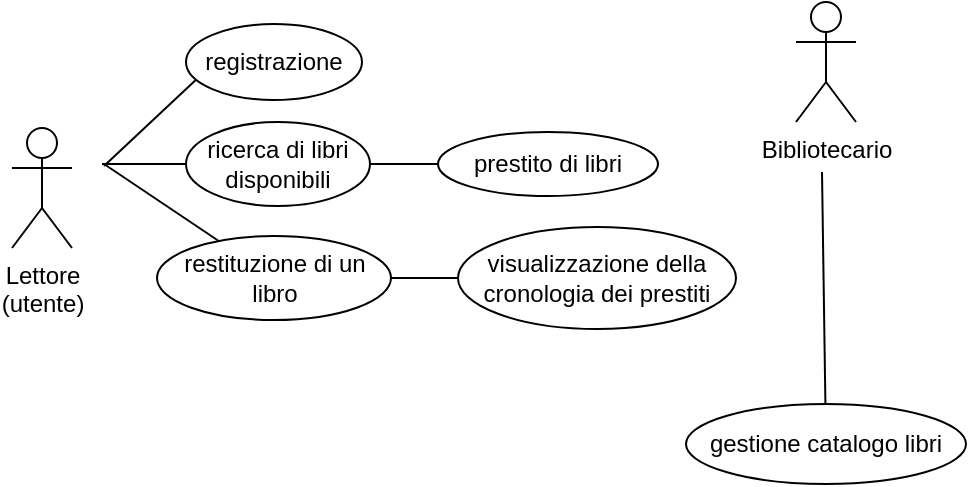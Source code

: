<mxfile version="26.1.1">
  <diagram name="Page-1" id="4zOrk3SysmSLn5G8nSdS">
    <mxGraphModel dx="1614" dy="1652" grid="0" gridSize="10" guides="1" tooltips="1" connect="1" arrows="1" fold="1" page="0" pageScale="1" pageWidth="827" pageHeight="1169" math="0" shadow="0">
      <root>
        <mxCell id="0" />
        <mxCell id="1" parent="0" />
        <mxCell id="yy7elqos4AXIlPJkgYCK-2" value="Lettore&lt;div&gt;(utente)&lt;/div&gt;" style="shape=umlActor;verticalLabelPosition=bottom;verticalAlign=top;html=1;outlineConnect=0;" vertex="1" parent="1">
          <mxGeometry x="-837" y="-932" width="30" height="60" as="geometry" />
        </mxCell>
        <mxCell id="yy7elqos4AXIlPJkgYCK-3" value="" style="endArrow=none;html=1;rounded=0;fontSize=12;startSize=8;endSize=8;curved=1;" edge="1" parent="1">
          <mxGeometry width="50" height="50" relative="1" as="geometry">
            <mxPoint x="-791" y="-913" as="sourcePoint" />
            <mxPoint x="-743" y="-958" as="targetPoint" />
          </mxGeometry>
        </mxCell>
        <mxCell id="yy7elqos4AXIlPJkgYCK-4" value="registrazione" style="ellipse;whiteSpace=wrap;html=1;" vertex="1" parent="1">
          <mxGeometry x="-750" y="-984" width="88" height="38" as="geometry" />
        </mxCell>
        <mxCell id="yy7elqos4AXIlPJkgYCK-6" value="" style="endArrow=none;html=1;rounded=0;fontSize=12;startSize=8;endSize=8;curved=1;" edge="1" parent="1" target="yy7elqos4AXIlPJkgYCK-7">
          <mxGeometry width="50" height="50" relative="1" as="geometry">
            <mxPoint x="-792" y="-914" as="sourcePoint" />
            <mxPoint x="-707" y="-911" as="targetPoint" />
          </mxGeometry>
        </mxCell>
        <mxCell id="yy7elqos4AXIlPJkgYCK-7" value="ricerca di libri disponibili" style="ellipse;whiteSpace=wrap;html=1;" vertex="1" parent="1">
          <mxGeometry x="-750" y="-935" width="92" height="42" as="geometry" />
        </mxCell>
        <mxCell id="yy7elqos4AXIlPJkgYCK-9" value="prestito di libri" style="ellipse;whiteSpace=wrap;html=1;" vertex="1" parent="1">
          <mxGeometry x="-624" y="-930" width="110" height="32" as="geometry" />
        </mxCell>
        <mxCell id="yy7elqos4AXIlPJkgYCK-15" value="" style="endArrow=none;html=1;rounded=0;fontSize=12;startSize=8;endSize=8;curved=1;" edge="1" parent="1" target="yy7elqos4AXIlPJkgYCK-16">
          <mxGeometry width="50" height="50" relative="1" as="geometry">
            <mxPoint x="-791" y="-914" as="sourcePoint" />
            <mxPoint x="-788" y="-912" as="targetPoint" />
          </mxGeometry>
        </mxCell>
        <mxCell id="yy7elqos4AXIlPJkgYCK-16" value="restituzione di un libro" style="ellipse;whiteSpace=wrap;html=1;" vertex="1" parent="1">
          <mxGeometry x="-764.5" y="-878" width="117" height="42" as="geometry" />
        </mxCell>
        <mxCell id="yy7elqos4AXIlPJkgYCK-17" value="visualizzazione della cronologia dei prestiti" style="ellipse;whiteSpace=wrap;html=1;" vertex="1" parent="1">
          <mxGeometry x="-614" y="-882.5" width="139" height="51" as="geometry" />
        </mxCell>
        <mxCell id="yy7elqos4AXIlPJkgYCK-20" value="gestione catalogo libri" style="ellipse;whiteSpace=wrap;html=1;" vertex="1" parent="1">
          <mxGeometry x="-500" y="-794" width="140" height="40" as="geometry" />
        </mxCell>
        <mxCell id="yy7elqos4AXIlPJkgYCK-21" value="Bibliotecario" style="shape=umlActor;verticalLabelPosition=bottom;verticalAlign=top;html=1;" vertex="1" parent="1">
          <mxGeometry x="-445" y="-995" width="30" height="60" as="geometry" />
        </mxCell>
        <mxCell id="yy7elqos4AXIlPJkgYCK-29" value="" style="endArrow=none;html=1;rounded=0;fontSize=12;startSize=8;endSize=8;curved=1;exitX=1;exitY=0.5;exitDx=0;exitDy=0;entryX=0;entryY=0.5;entryDx=0;entryDy=0;" edge="1" parent="1" source="yy7elqos4AXIlPJkgYCK-7" target="yy7elqos4AXIlPJkgYCK-9">
          <mxGeometry width="50" height="50" relative="1" as="geometry">
            <mxPoint x="-621" y="-870" as="sourcePoint" />
            <mxPoint x="-571" y="-920" as="targetPoint" />
          </mxGeometry>
        </mxCell>
        <mxCell id="yy7elqos4AXIlPJkgYCK-30" value="" style="endArrow=none;html=1;rounded=0;fontSize=12;startSize=8;endSize=8;curved=1;exitX=1;exitY=0.5;exitDx=0;exitDy=0;entryX=0;entryY=0.5;entryDx=0;entryDy=0;" edge="1" parent="1" source="yy7elqos4AXIlPJkgYCK-16" target="yy7elqos4AXIlPJkgYCK-17">
          <mxGeometry width="50" height="50" relative="1" as="geometry">
            <mxPoint x="-621" y="-870" as="sourcePoint" />
            <mxPoint x="-571" y="-920" as="targetPoint" />
          </mxGeometry>
        </mxCell>
        <mxCell id="yy7elqos4AXIlPJkgYCK-32" value="" style="endArrow=none;html=1;rounded=0;fontSize=12;startSize=8;endSize=8;curved=1;" edge="1" parent="1" source="yy7elqos4AXIlPJkgYCK-20">
          <mxGeometry width="50" height="50" relative="1" as="geometry">
            <mxPoint x="-465" y="-847" as="sourcePoint" />
            <mxPoint x="-432" y="-910" as="targetPoint" />
          </mxGeometry>
        </mxCell>
      </root>
    </mxGraphModel>
  </diagram>
</mxfile>
